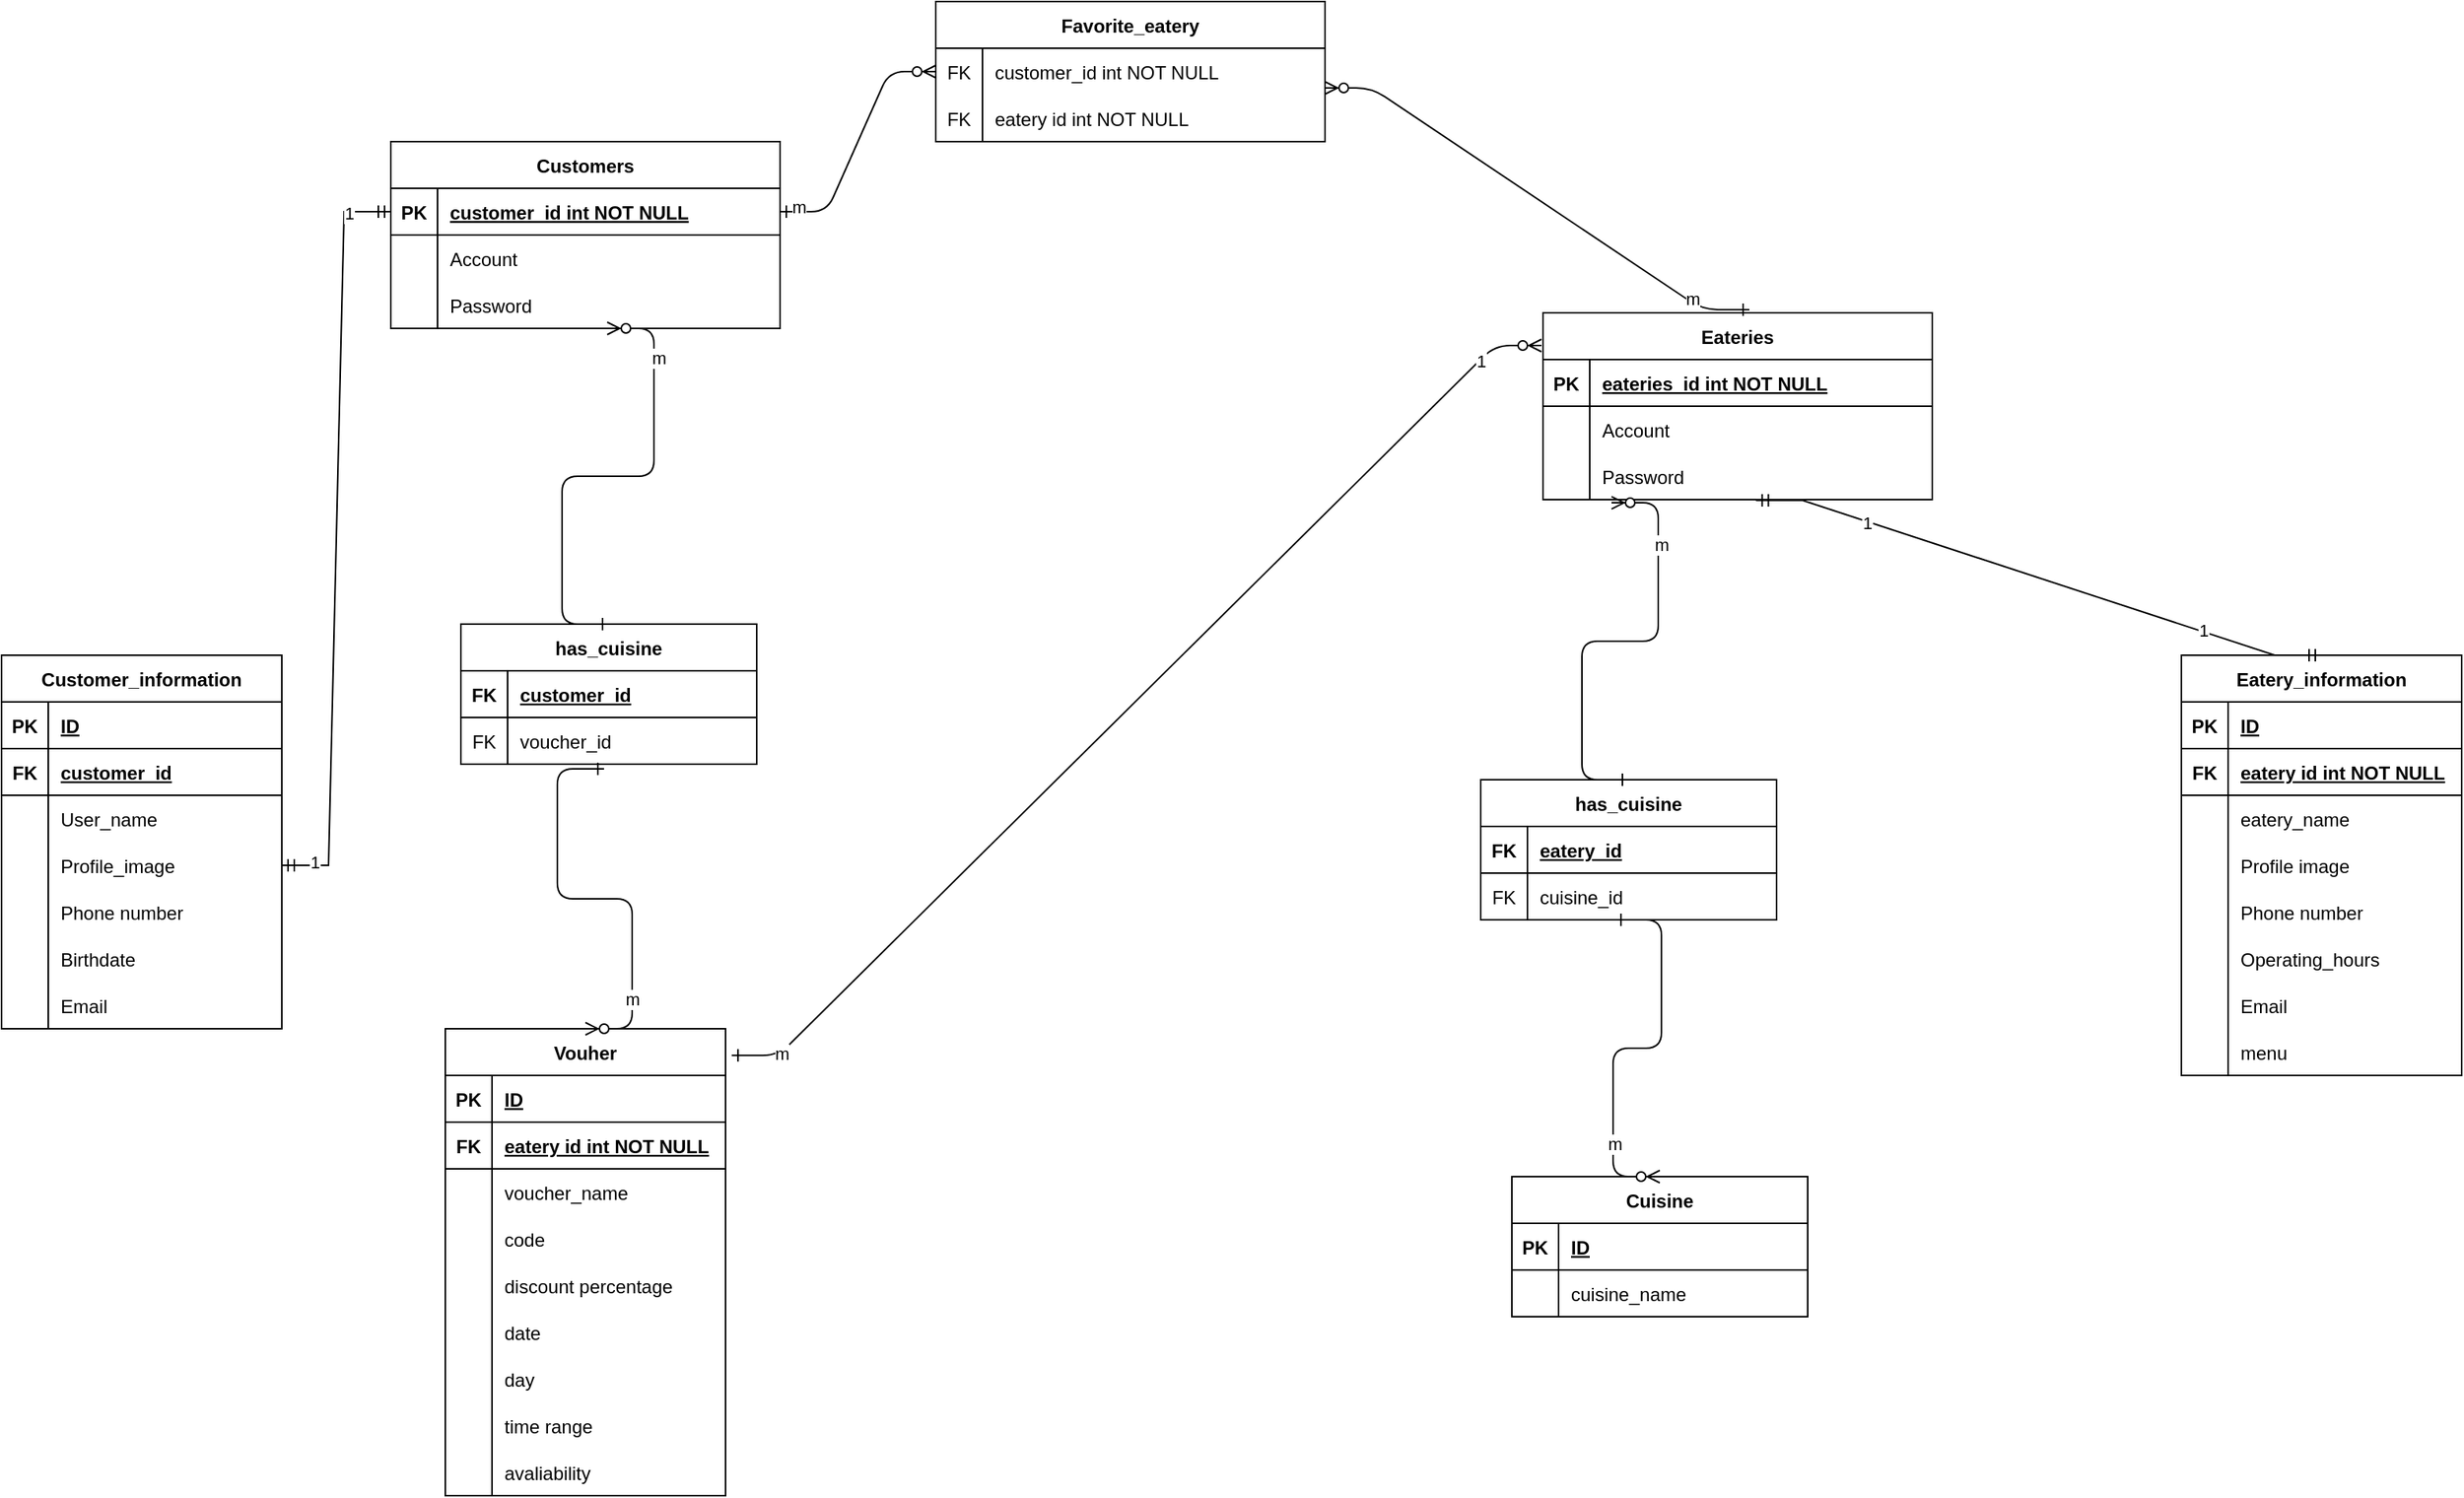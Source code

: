 <mxfile version="21.5.0" type="device">
  <diagram id="R2lEEEUBdFMjLlhIrx00" name="Page-1">
    <mxGraphModel dx="2643" dy="2055" grid="1" gridSize="10" guides="1" tooltips="1" connect="1" arrows="1" fold="1" page="1" pageScale="1" pageWidth="850" pageHeight="1100" math="0" shadow="0" extFonts="Permanent Marker^https://fonts.googleapis.com/css?family=Permanent+Marker">
      <root>
        <mxCell id="0" />
        <mxCell id="1" parent="0" />
        <mxCell id="C-vyLk0tnHw3VtMMgP7b-1" value="" style="edgeStyle=entityRelationEdgeStyle;endArrow=ERzeroToMany;startArrow=ERone;endFill=1;startFill=0;" parent="1" source="C-vyLk0tnHw3VtMMgP7b-24" target="C-vyLk0tnHw3VtMMgP7b-6" edge="1">
          <mxGeometry width="100" height="100" relative="1" as="geometry">
            <mxPoint x="450" y="690" as="sourcePoint" />
            <mxPoint x="550" y="590" as="targetPoint" />
          </mxGeometry>
        </mxCell>
        <mxCell id="tcygSVkDb50YaHG0jTEr-129" value="m" style="edgeLabel;html=1;align=center;verticalAlign=middle;resizable=0;points=[];" vertex="1" connectable="0" parent="C-vyLk0tnHw3VtMMgP7b-1">
          <mxGeometry x="-0.85" y="3" relative="1" as="geometry">
            <mxPoint as="offset" />
          </mxGeometry>
        </mxCell>
        <mxCell id="C-vyLk0tnHw3VtMMgP7b-2" value="Favorite_eatery" style="shape=table;startSize=30;container=1;collapsible=1;childLayout=tableLayout;fixedRows=1;rowLines=0;fontStyle=1;align=center;resizeLast=1;" parent="1" vertex="1">
          <mxGeometry x="420" y="-250" width="250" height="90" as="geometry">
            <mxRectangle x="440" y="-70" width="130" height="30" as="alternateBounds" />
          </mxGeometry>
        </mxCell>
        <mxCell id="C-vyLk0tnHw3VtMMgP7b-6" value="" style="shape=partialRectangle;collapsible=0;dropTarget=0;pointerEvents=0;fillColor=none;points=[[0,0.5],[1,0.5]];portConstraint=eastwest;top=0;left=0;right=0;bottom=0;" parent="C-vyLk0tnHw3VtMMgP7b-2" vertex="1">
          <mxGeometry y="30" width="250" height="30" as="geometry" />
        </mxCell>
        <mxCell id="C-vyLk0tnHw3VtMMgP7b-7" value="FK" style="shape=partialRectangle;overflow=hidden;connectable=0;fillColor=none;top=0;left=0;bottom=0;right=0;" parent="C-vyLk0tnHw3VtMMgP7b-6" vertex="1">
          <mxGeometry width="30" height="30" as="geometry">
            <mxRectangle width="30" height="30" as="alternateBounds" />
          </mxGeometry>
        </mxCell>
        <mxCell id="C-vyLk0tnHw3VtMMgP7b-8" value="customer_id int NOT NULL" style="shape=partialRectangle;overflow=hidden;connectable=0;fillColor=none;top=0;left=0;bottom=0;right=0;align=left;spacingLeft=6;" parent="C-vyLk0tnHw3VtMMgP7b-6" vertex="1">
          <mxGeometry x="30" width="220" height="30" as="geometry">
            <mxRectangle width="220" height="30" as="alternateBounds" />
          </mxGeometry>
        </mxCell>
        <mxCell id="C-vyLk0tnHw3VtMMgP7b-9" value="" style="shape=partialRectangle;collapsible=0;dropTarget=0;pointerEvents=0;fillColor=none;points=[[0,0.5],[1,0.5]];portConstraint=eastwest;top=0;left=0;right=0;bottom=0;" parent="C-vyLk0tnHw3VtMMgP7b-2" vertex="1">
          <mxGeometry y="60" width="250" height="30" as="geometry" />
        </mxCell>
        <mxCell id="C-vyLk0tnHw3VtMMgP7b-10" value="FK" style="shape=partialRectangle;overflow=hidden;connectable=0;fillColor=none;top=0;left=0;bottom=0;right=0;" parent="C-vyLk0tnHw3VtMMgP7b-9" vertex="1">
          <mxGeometry width="30" height="30" as="geometry">
            <mxRectangle width="30" height="30" as="alternateBounds" />
          </mxGeometry>
        </mxCell>
        <mxCell id="C-vyLk0tnHw3VtMMgP7b-11" value="eatery id int NOT NULL" style="shape=partialRectangle;overflow=hidden;connectable=0;fillColor=none;top=0;left=0;bottom=0;right=0;align=left;spacingLeft=6;" parent="C-vyLk0tnHw3VtMMgP7b-9" vertex="1">
          <mxGeometry x="30" width="220" height="30" as="geometry">
            <mxRectangle width="220" height="30" as="alternateBounds" />
          </mxGeometry>
        </mxCell>
        <mxCell id="C-vyLk0tnHw3VtMMgP7b-23" value="Customers" style="shape=table;startSize=30;container=1;collapsible=1;childLayout=tableLayout;fixedRows=1;rowLines=0;fontStyle=1;align=center;resizeLast=1;" parent="1" vertex="1">
          <mxGeometry x="70" y="-160" width="250" height="120" as="geometry" />
        </mxCell>
        <mxCell id="C-vyLk0tnHw3VtMMgP7b-24" value="" style="shape=partialRectangle;collapsible=0;dropTarget=0;pointerEvents=0;fillColor=none;points=[[0,0.5],[1,0.5]];portConstraint=eastwest;top=0;left=0;right=0;bottom=1;" parent="C-vyLk0tnHw3VtMMgP7b-23" vertex="1">
          <mxGeometry y="30" width="250" height="30" as="geometry" />
        </mxCell>
        <mxCell id="C-vyLk0tnHw3VtMMgP7b-25" value="PK" style="shape=partialRectangle;overflow=hidden;connectable=0;fillColor=none;top=0;left=0;bottom=0;right=0;fontStyle=1;" parent="C-vyLk0tnHw3VtMMgP7b-24" vertex="1">
          <mxGeometry width="30" height="30" as="geometry">
            <mxRectangle width="30" height="30" as="alternateBounds" />
          </mxGeometry>
        </mxCell>
        <mxCell id="C-vyLk0tnHw3VtMMgP7b-26" value="customer_id int NOT NULL " style="shape=partialRectangle;overflow=hidden;connectable=0;fillColor=none;top=0;left=0;bottom=0;right=0;align=left;spacingLeft=6;fontStyle=5;" parent="C-vyLk0tnHw3VtMMgP7b-24" vertex="1">
          <mxGeometry x="30" width="220" height="30" as="geometry">
            <mxRectangle width="220" height="30" as="alternateBounds" />
          </mxGeometry>
        </mxCell>
        <mxCell id="C-vyLk0tnHw3VtMMgP7b-27" value="" style="shape=partialRectangle;collapsible=0;dropTarget=0;pointerEvents=0;fillColor=none;points=[[0,0.5],[1,0.5]];portConstraint=eastwest;top=0;left=0;right=0;bottom=0;" parent="C-vyLk0tnHw3VtMMgP7b-23" vertex="1">
          <mxGeometry y="60" width="250" height="30" as="geometry" />
        </mxCell>
        <mxCell id="C-vyLk0tnHw3VtMMgP7b-28" value="" style="shape=partialRectangle;overflow=hidden;connectable=0;fillColor=none;top=0;left=0;bottom=0;right=0;" parent="C-vyLk0tnHw3VtMMgP7b-27" vertex="1">
          <mxGeometry width="30" height="30" as="geometry">
            <mxRectangle width="30" height="30" as="alternateBounds" />
          </mxGeometry>
        </mxCell>
        <mxCell id="C-vyLk0tnHw3VtMMgP7b-29" value="Account" style="shape=partialRectangle;overflow=hidden;connectable=0;fillColor=none;top=0;left=0;bottom=0;right=0;align=left;spacingLeft=6;" parent="C-vyLk0tnHw3VtMMgP7b-27" vertex="1">
          <mxGeometry x="30" width="220" height="30" as="geometry">
            <mxRectangle width="220" height="30" as="alternateBounds" />
          </mxGeometry>
        </mxCell>
        <mxCell id="tcygSVkDb50YaHG0jTEr-45" style="shape=partialRectangle;collapsible=0;dropTarget=0;pointerEvents=0;fillColor=none;points=[[0,0.5],[1,0.5]];portConstraint=eastwest;top=0;left=0;right=0;bottom=0;" vertex="1" parent="C-vyLk0tnHw3VtMMgP7b-23">
          <mxGeometry y="90" width="250" height="30" as="geometry" />
        </mxCell>
        <mxCell id="tcygSVkDb50YaHG0jTEr-46" style="shape=partialRectangle;overflow=hidden;connectable=0;fillColor=none;top=0;left=0;bottom=0;right=0;" vertex="1" parent="tcygSVkDb50YaHG0jTEr-45">
          <mxGeometry width="30" height="30" as="geometry">
            <mxRectangle width="30" height="30" as="alternateBounds" />
          </mxGeometry>
        </mxCell>
        <mxCell id="tcygSVkDb50YaHG0jTEr-47" value="Password" style="shape=partialRectangle;overflow=hidden;connectable=0;fillColor=none;top=0;left=0;bottom=0;right=0;align=left;spacingLeft=6;" vertex="1" parent="tcygSVkDb50YaHG0jTEr-45">
          <mxGeometry x="30" width="220" height="30" as="geometry">
            <mxRectangle width="220" height="30" as="alternateBounds" />
          </mxGeometry>
        </mxCell>
        <mxCell id="2PfD5rAl5mJoEay7DfrU-1" value="" style="edgeStyle=entityRelationEdgeStyle;fontSize=12;html=1;endArrow=ERmandOne;startArrow=ERmandOne;rounded=0;exitX=1;exitY=0.5;exitDx=0;exitDy=0;entryX=0;entryY=0.5;entryDx=0;entryDy=0;" parent="1" source="2PfD5rAl5mJoEay7DfrU-7" target="C-vyLk0tnHw3VtMMgP7b-24" edge="1">
          <mxGeometry width="100" height="100" relative="1" as="geometry">
            <mxPoint x="290" y="280" as="sourcePoint" />
            <mxPoint x="230" y="150" as="targetPoint" />
          </mxGeometry>
        </mxCell>
        <mxCell id="tcygSVkDb50YaHG0jTEr-135" value="1" style="edgeLabel;html=1;align=center;verticalAlign=middle;resizable=0;points=[];" vertex="1" connectable="0" parent="2PfD5rAl5mJoEay7DfrU-1">
          <mxGeometry x="-0.915" y="2" relative="1" as="geometry">
            <mxPoint as="offset" />
          </mxGeometry>
        </mxCell>
        <mxCell id="tcygSVkDb50YaHG0jTEr-136" value="1" style="edgeLabel;html=1;align=center;verticalAlign=middle;resizable=0;points=[];" vertex="1" connectable="0" parent="2PfD5rAl5mJoEay7DfrU-1">
          <mxGeometry x="0.888" y="-1" relative="1" as="geometry">
            <mxPoint as="offset" />
          </mxGeometry>
        </mxCell>
        <object label="Customer_information" id="2PfD5rAl5mJoEay7DfrU-3">
          <mxCell style="shape=table;startSize=30;container=1;collapsible=1;childLayout=tableLayout;fixedRows=1;rowLines=0;fontStyle=1;align=center;resizeLast=1;" parent="1" vertex="1">
            <mxGeometry x="-180" y="170" width="180" height="240" as="geometry">
              <mxRectangle x="-180" y="170" width="170" height="30" as="alternateBounds" />
            </mxGeometry>
          </mxCell>
        </object>
        <mxCell id="tcygSVkDb50YaHG0jTEr-26" style="shape=tableRow;horizontal=0;startSize=0;swimlaneHead=0;swimlaneBody=0;fillColor=none;collapsible=0;dropTarget=0;points=[[0,0.5],[1,0.5]];portConstraint=eastwest;top=0;left=0;right=0;bottom=1;" vertex="1" parent="2PfD5rAl5mJoEay7DfrU-3">
          <mxGeometry y="30" width="180" height="30" as="geometry" />
        </mxCell>
        <mxCell id="tcygSVkDb50YaHG0jTEr-27" value="PK" style="shape=partialRectangle;connectable=0;fillColor=none;top=0;left=0;bottom=0;right=0;fontStyle=1;overflow=hidden;" vertex="1" parent="tcygSVkDb50YaHG0jTEr-26">
          <mxGeometry width="30" height="30" as="geometry">
            <mxRectangle width="30" height="30" as="alternateBounds" />
          </mxGeometry>
        </mxCell>
        <mxCell id="tcygSVkDb50YaHG0jTEr-28" value="ID" style="shape=partialRectangle;connectable=0;fillColor=none;top=0;left=0;bottom=0;right=0;align=left;spacingLeft=6;fontStyle=5;overflow=hidden;" vertex="1" parent="tcygSVkDb50YaHG0jTEr-26">
          <mxGeometry x="30" width="150" height="30" as="geometry">
            <mxRectangle width="150" height="30" as="alternateBounds" />
          </mxGeometry>
        </mxCell>
        <mxCell id="2PfD5rAl5mJoEay7DfrU-4" value="" style="shape=tableRow;horizontal=0;startSize=0;swimlaneHead=0;swimlaneBody=0;fillColor=none;collapsible=0;dropTarget=0;points=[[0,0.5],[1,0.5]];portConstraint=eastwest;top=0;left=0;right=0;bottom=1;" parent="2PfD5rAl5mJoEay7DfrU-3" vertex="1">
          <mxGeometry y="60" width="180" height="30" as="geometry" />
        </mxCell>
        <mxCell id="2PfD5rAl5mJoEay7DfrU-5" value="FK" style="shape=partialRectangle;connectable=0;fillColor=none;top=0;left=0;bottom=0;right=0;fontStyle=1;overflow=hidden;" parent="2PfD5rAl5mJoEay7DfrU-4" vertex="1">
          <mxGeometry width="30" height="30" as="geometry">
            <mxRectangle width="30" height="30" as="alternateBounds" />
          </mxGeometry>
        </mxCell>
        <mxCell id="2PfD5rAl5mJoEay7DfrU-6" value="customer_id" style="shape=partialRectangle;connectable=0;fillColor=none;top=0;left=0;bottom=0;right=0;align=left;spacingLeft=6;fontStyle=5;overflow=hidden;" parent="2PfD5rAl5mJoEay7DfrU-4" vertex="1">
          <mxGeometry x="30" width="150" height="30" as="geometry">
            <mxRectangle width="150" height="30" as="alternateBounds" />
          </mxGeometry>
        </mxCell>
        <mxCell id="tcygSVkDb50YaHG0jTEr-42" style="shape=tableRow;horizontal=0;startSize=0;swimlaneHead=0;swimlaneBody=0;fillColor=none;collapsible=0;dropTarget=0;points=[[0,0.5],[1,0.5]];portConstraint=eastwest;top=0;left=0;right=0;bottom=0;" vertex="1" parent="2PfD5rAl5mJoEay7DfrU-3">
          <mxGeometry y="90" width="180" height="30" as="geometry" />
        </mxCell>
        <mxCell id="tcygSVkDb50YaHG0jTEr-43" style="shape=partialRectangle;connectable=0;fillColor=none;top=0;left=0;bottom=0;right=0;editable=1;overflow=hidden;" vertex="1" parent="tcygSVkDb50YaHG0jTEr-42">
          <mxGeometry width="30" height="30" as="geometry">
            <mxRectangle width="30" height="30" as="alternateBounds" />
          </mxGeometry>
        </mxCell>
        <mxCell id="tcygSVkDb50YaHG0jTEr-44" value="User_name" style="shape=partialRectangle;connectable=0;fillColor=none;top=0;left=0;bottom=0;right=0;align=left;spacingLeft=6;overflow=hidden;" vertex="1" parent="tcygSVkDb50YaHG0jTEr-42">
          <mxGeometry x="30" width="150" height="30" as="geometry">
            <mxRectangle width="150" height="30" as="alternateBounds" />
          </mxGeometry>
        </mxCell>
        <mxCell id="2PfD5rAl5mJoEay7DfrU-7" value="" style="shape=tableRow;horizontal=0;startSize=0;swimlaneHead=0;swimlaneBody=0;fillColor=none;collapsible=0;dropTarget=0;points=[[0,0.5],[1,0.5]];portConstraint=eastwest;top=0;left=0;right=0;bottom=0;" parent="2PfD5rAl5mJoEay7DfrU-3" vertex="1">
          <mxGeometry y="120" width="180" height="30" as="geometry" />
        </mxCell>
        <mxCell id="2PfD5rAl5mJoEay7DfrU-8" value="" style="shape=partialRectangle;connectable=0;fillColor=none;top=0;left=0;bottom=0;right=0;editable=1;overflow=hidden;" parent="2PfD5rAl5mJoEay7DfrU-7" vertex="1">
          <mxGeometry width="30" height="30" as="geometry">
            <mxRectangle width="30" height="30" as="alternateBounds" />
          </mxGeometry>
        </mxCell>
        <mxCell id="2PfD5rAl5mJoEay7DfrU-9" value="Profile_image" style="shape=partialRectangle;connectable=0;fillColor=none;top=0;left=0;bottom=0;right=0;align=left;spacingLeft=6;overflow=hidden;" parent="2PfD5rAl5mJoEay7DfrU-7" vertex="1">
          <mxGeometry x="30" width="150" height="30" as="geometry">
            <mxRectangle width="150" height="30" as="alternateBounds" />
          </mxGeometry>
        </mxCell>
        <mxCell id="2PfD5rAl5mJoEay7DfrU-10" value="" style="shape=tableRow;horizontal=0;startSize=0;swimlaneHead=0;swimlaneBody=0;fillColor=none;collapsible=0;dropTarget=0;points=[[0,0.5],[1,0.5]];portConstraint=eastwest;top=0;left=0;right=0;bottom=0;" parent="2PfD5rAl5mJoEay7DfrU-3" vertex="1">
          <mxGeometry y="150" width="180" height="30" as="geometry" />
        </mxCell>
        <mxCell id="2PfD5rAl5mJoEay7DfrU-11" value="" style="shape=partialRectangle;connectable=0;fillColor=none;top=0;left=0;bottom=0;right=0;editable=1;overflow=hidden;" parent="2PfD5rAl5mJoEay7DfrU-10" vertex="1">
          <mxGeometry width="30" height="30" as="geometry">
            <mxRectangle width="30" height="30" as="alternateBounds" />
          </mxGeometry>
        </mxCell>
        <mxCell id="2PfD5rAl5mJoEay7DfrU-12" value="Phone number" style="shape=partialRectangle;connectable=0;fillColor=none;top=0;left=0;bottom=0;right=0;align=left;spacingLeft=6;overflow=hidden;" parent="2PfD5rAl5mJoEay7DfrU-10" vertex="1">
          <mxGeometry x="30" width="150" height="30" as="geometry">
            <mxRectangle width="150" height="30" as="alternateBounds" />
          </mxGeometry>
        </mxCell>
        <mxCell id="2PfD5rAl5mJoEay7DfrU-13" value="" style="shape=tableRow;horizontal=0;startSize=0;swimlaneHead=0;swimlaneBody=0;fillColor=none;collapsible=0;dropTarget=0;points=[[0,0.5],[1,0.5]];portConstraint=eastwest;top=0;left=0;right=0;bottom=0;" parent="2PfD5rAl5mJoEay7DfrU-3" vertex="1">
          <mxGeometry y="180" width="180" height="30" as="geometry" />
        </mxCell>
        <mxCell id="2PfD5rAl5mJoEay7DfrU-14" value="" style="shape=partialRectangle;connectable=0;fillColor=none;top=0;left=0;bottom=0;right=0;editable=1;overflow=hidden;" parent="2PfD5rAl5mJoEay7DfrU-13" vertex="1">
          <mxGeometry width="30" height="30" as="geometry">
            <mxRectangle width="30" height="30" as="alternateBounds" />
          </mxGeometry>
        </mxCell>
        <mxCell id="2PfD5rAl5mJoEay7DfrU-15" value="Birthdate" style="shape=partialRectangle;connectable=0;fillColor=none;top=0;left=0;bottom=0;right=0;align=left;spacingLeft=6;overflow=hidden;" parent="2PfD5rAl5mJoEay7DfrU-13" vertex="1">
          <mxGeometry x="30" width="150" height="30" as="geometry">
            <mxRectangle width="150" height="30" as="alternateBounds" />
          </mxGeometry>
        </mxCell>
        <mxCell id="2PfD5rAl5mJoEay7DfrU-21" style="shape=tableRow;horizontal=0;startSize=0;swimlaneHead=0;swimlaneBody=0;fillColor=none;collapsible=0;dropTarget=0;points=[[0,0.5],[1,0.5]];portConstraint=eastwest;top=0;left=0;right=0;bottom=0;" parent="2PfD5rAl5mJoEay7DfrU-3" vertex="1">
          <mxGeometry y="210" width="180" height="30" as="geometry" />
        </mxCell>
        <mxCell id="2PfD5rAl5mJoEay7DfrU-22" style="shape=partialRectangle;connectable=0;fillColor=none;top=0;left=0;bottom=0;right=0;editable=1;overflow=hidden;" parent="2PfD5rAl5mJoEay7DfrU-21" vertex="1">
          <mxGeometry width="30" height="30" as="geometry">
            <mxRectangle width="30" height="30" as="alternateBounds" />
          </mxGeometry>
        </mxCell>
        <mxCell id="2PfD5rAl5mJoEay7DfrU-23" value="Email" style="shape=partialRectangle;connectable=0;fillColor=none;top=0;left=0;bottom=0;right=0;align=left;spacingLeft=6;overflow=hidden;" parent="2PfD5rAl5mJoEay7DfrU-21" vertex="1">
          <mxGeometry x="30" width="150" height="30" as="geometry">
            <mxRectangle width="150" height="30" as="alternateBounds" />
          </mxGeometry>
        </mxCell>
        <object label="Eatery_information" id="z2HmQCXMiFQaez__0mT2-1">
          <mxCell style="shape=table;startSize=30;container=1;collapsible=1;childLayout=tableLayout;fixedRows=1;rowLines=0;fontStyle=1;align=center;resizeLast=1;" parent="1" vertex="1">
            <mxGeometry x="1220" y="170" width="180" height="270" as="geometry">
              <mxRectangle x="740" y="220" width="150" height="30" as="alternateBounds" />
            </mxGeometry>
          </mxCell>
        </object>
        <mxCell id="z2HmQCXMiFQaez__0mT2-2" value="" style="shape=tableRow;horizontal=0;startSize=0;swimlaneHead=0;swimlaneBody=0;fillColor=none;collapsible=0;dropTarget=0;points=[[0,0.5],[1,0.5]];portConstraint=eastwest;top=0;left=0;right=0;bottom=1;" parent="z2HmQCXMiFQaez__0mT2-1" vertex="1">
          <mxGeometry y="30" width="180" height="30" as="geometry" />
        </mxCell>
        <mxCell id="z2HmQCXMiFQaez__0mT2-3" value="PK" style="shape=partialRectangle;connectable=0;fillColor=none;top=0;left=0;bottom=0;right=0;fontStyle=1;overflow=hidden;" parent="z2HmQCXMiFQaez__0mT2-2" vertex="1">
          <mxGeometry width="30" height="30" as="geometry">
            <mxRectangle width="30" height="30" as="alternateBounds" />
          </mxGeometry>
        </mxCell>
        <mxCell id="z2HmQCXMiFQaez__0mT2-4" value="ID" style="shape=partialRectangle;connectable=0;fillColor=none;top=0;left=0;bottom=0;right=0;align=left;spacingLeft=6;fontStyle=5;overflow=hidden;" parent="z2HmQCXMiFQaez__0mT2-2" vertex="1">
          <mxGeometry x="30" width="150" height="30" as="geometry">
            <mxRectangle width="150" height="30" as="alternateBounds" />
          </mxGeometry>
        </mxCell>
        <mxCell id="tcygSVkDb50YaHG0jTEr-61" style="shape=tableRow;horizontal=0;startSize=0;swimlaneHead=0;swimlaneBody=0;fillColor=none;collapsible=0;dropTarget=0;points=[[0,0.5],[1,0.5]];portConstraint=eastwest;top=0;left=0;right=0;bottom=1;" vertex="1" parent="z2HmQCXMiFQaez__0mT2-1">
          <mxGeometry y="60" width="180" height="30" as="geometry" />
        </mxCell>
        <mxCell id="tcygSVkDb50YaHG0jTEr-62" value="FK" style="shape=partialRectangle;connectable=0;fillColor=none;top=0;left=0;bottom=0;right=0;fontStyle=1;overflow=hidden;" vertex="1" parent="tcygSVkDb50YaHG0jTEr-61">
          <mxGeometry width="30" height="30" as="geometry">
            <mxRectangle width="30" height="30" as="alternateBounds" />
          </mxGeometry>
        </mxCell>
        <mxCell id="tcygSVkDb50YaHG0jTEr-63" value="eatery id int NOT NULL" style="shape=partialRectangle;connectable=0;fillColor=none;top=0;left=0;bottom=0;right=0;align=left;spacingLeft=6;fontStyle=5;overflow=hidden;" vertex="1" parent="tcygSVkDb50YaHG0jTEr-61">
          <mxGeometry x="30" width="150" height="30" as="geometry">
            <mxRectangle width="150" height="30" as="alternateBounds" />
          </mxGeometry>
        </mxCell>
        <mxCell id="tcygSVkDb50YaHG0jTEr-64" style="shape=tableRow;horizontal=0;startSize=0;swimlaneHead=0;swimlaneBody=0;fillColor=none;collapsible=0;dropTarget=0;points=[[0,0.5],[1,0.5]];portConstraint=eastwest;top=0;left=0;right=0;bottom=0;" vertex="1" parent="z2HmQCXMiFQaez__0mT2-1">
          <mxGeometry y="90" width="180" height="30" as="geometry" />
        </mxCell>
        <mxCell id="tcygSVkDb50YaHG0jTEr-65" style="shape=partialRectangle;connectable=0;fillColor=none;top=0;left=0;bottom=0;right=0;editable=1;overflow=hidden;" vertex="1" parent="tcygSVkDb50YaHG0jTEr-64">
          <mxGeometry width="30" height="30" as="geometry">
            <mxRectangle width="30" height="30" as="alternateBounds" />
          </mxGeometry>
        </mxCell>
        <mxCell id="tcygSVkDb50YaHG0jTEr-66" value="eatery_name" style="shape=partialRectangle;connectable=0;fillColor=none;top=0;left=0;bottom=0;right=0;align=left;spacingLeft=6;overflow=hidden;" vertex="1" parent="tcygSVkDb50YaHG0jTEr-64">
          <mxGeometry x="30" width="150" height="30" as="geometry">
            <mxRectangle width="150" height="30" as="alternateBounds" />
          </mxGeometry>
        </mxCell>
        <mxCell id="z2HmQCXMiFQaez__0mT2-5" value="" style="shape=tableRow;horizontal=0;startSize=0;swimlaneHead=0;swimlaneBody=0;fillColor=none;collapsible=0;dropTarget=0;points=[[0,0.5],[1,0.5]];portConstraint=eastwest;top=0;left=0;right=0;bottom=0;" parent="z2HmQCXMiFQaez__0mT2-1" vertex="1">
          <mxGeometry y="120" width="180" height="30" as="geometry" />
        </mxCell>
        <mxCell id="z2HmQCXMiFQaez__0mT2-6" value="" style="shape=partialRectangle;connectable=0;fillColor=none;top=0;left=0;bottom=0;right=0;editable=1;overflow=hidden;" parent="z2HmQCXMiFQaez__0mT2-5" vertex="1">
          <mxGeometry width="30" height="30" as="geometry">
            <mxRectangle width="30" height="30" as="alternateBounds" />
          </mxGeometry>
        </mxCell>
        <mxCell id="z2HmQCXMiFQaez__0mT2-7" value="Profile image" style="shape=partialRectangle;connectable=0;fillColor=none;top=0;left=0;bottom=0;right=0;align=left;spacingLeft=6;overflow=hidden;" parent="z2HmQCXMiFQaez__0mT2-5" vertex="1">
          <mxGeometry x="30" width="150" height="30" as="geometry">
            <mxRectangle width="150" height="30" as="alternateBounds" />
          </mxGeometry>
        </mxCell>
        <mxCell id="z2HmQCXMiFQaez__0mT2-8" value="" style="shape=tableRow;horizontal=0;startSize=0;swimlaneHead=0;swimlaneBody=0;fillColor=none;collapsible=0;dropTarget=0;points=[[0,0.5],[1,0.5]];portConstraint=eastwest;top=0;left=0;right=0;bottom=0;" parent="z2HmQCXMiFQaez__0mT2-1" vertex="1">
          <mxGeometry y="150" width="180" height="30" as="geometry" />
        </mxCell>
        <mxCell id="z2HmQCXMiFQaez__0mT2-9" value="" style="shape=partialRectangle;connectable=0;fillColor=none;top=0;left=0;bottom=0;right=0;editable=1;overflow=hidden;" parent="z2HmQCXMiFQaez__0mT2-8" vertex="1">
          <mxGeometry width="30" height="30" as="geometry">
            <mxRectangle width="30" height="30" as="alternateBounds" />
          </mxGeometry>
        </mxCell>
        <mxCell id="z2HmQCXMiFQaez__0mT2-10" value="Phone number" style="shape=partialRectangle;connectable=0;fillColor=none;top=0;left=0;bottom=0;right=0;align=left;spacingLeft=6;overflow=hidden;" parent="z2HmQCXMiFQaez__0mT2-8" vertex="1">
          <mxGeometry x="30" width="150" height="30" as="geometry">
            <mxRectangle width="150" height="30" as="alternateBounds" />
          </mxGeometry>
        </mxCell>
        <mxCell id="z2HmQCXMiFQaez__0mT2-11" value="" style="shape=tableRow;horizontal=0;startSize=0;swimlaneHead=0;swimlaneBody=0;fillColor=none;collapsible=0;dropTarget=0;points=[[0,0.5],[1,0.5]];portConstraint=eastwest;top=0;left=0;right=0;bottom=0;" parent="z2HmQCXMiFQaez__0mT2-1" vertex="1">
          <mxGeometry y="180" width="180" height="30" as="geometry" />
        </mxCell>
        <mxCell id="z2HmQCXMiFQaez__0mT2-12" value="" style="shape=partialRectangle;connectable=0;fillColor=none;top=0;left=0;bottom=0;right=0;editable=1;overflow=hidden;" parent="z2HmQCXMiFQaez__0mT2-11" vertex="1">
          <mxGeometry width="30" height="30" as="geometry">
            <mxRectangle width="30" height="30" as="alternateBounds" />
          </mxGeometry>
        </mxCell>
        <mxCell id="z2HmQCXMiFQaez__0mT2-13" value="Operating_hours" style="shape=partialRectangle;connectable=0;fillColor=none;top=0;left=0;bottom=0;right=0;align=left;spacingLeft=6;overflow=hidden;" parent="z2HmQCXMiFQaez__0mT2-11" vertex="1">
          <mxGeometry x="30" width="150" height="30" as="geometry">
            <mxRectangle width="150" height="30" as="alternateBounds" />
          </mxGeometry>
        </mxCell>
        <mxCell id="z2HmQCXMiFQaez__0mT2-14" style="shape=tableRow;horizontal=0;startSize=0;swimlaneHead=0;swimlaneBody=0;fillColor=none;collapsible=0;dropTarget=0;points=[[0,0.5],[1,0.5]];portConstraint=eastwest;top=0;left=0;right=0;bottom=0;" parent="z2HmQCXMiFQaez__0mT2-1" vertex="1">
          <mxGeometry y="210" width="180" height="30" as="geometry" />
        </mxCell>
        <mxCell id="z2HmQCXMiFQaez__0mT2-15" style="shape=partialRectangle;connectable=0;fillColor=none;top=0;left=0;bottom=0;right=0;editable=1;overflow=hidden;" parent="z2HmQCXMiFQaez__0mT2-14" vertex="1">
          <mxGeometry width="30" height="30" as="geometry">
            <mxRectangle width="30" height="30" as="alternateBounds" />
          </mxGeometry>
        </mxCell>
        <mxCell id="z2HmQCXMiFQaez__0mT2-16" value="Email" style="shape=partialRectangle;connectable=0;fillColor=none;top=0;left=0;bottom=0;right=0;align=left;spacingLeft=6;overflow=hidden;" parent="z2HmQCXMiFQaez__0mT2-14" vertex="1">
          <mxGeometry x="30" width="150" height="30" as="geometry">
            <mxRectangle width="150" height="30" as="alternateBounds" />
          </mxGeometry>
        </mxCell>
        <mxCell id="tcygSVkDb50YaHG0jTEr-58" style="shape=tableRow;horizontal=0;startSize=0;swimlaneHead=0;swimlaneBody=0;fillColor=none;collapsible=0;dropTarget=0;points=[[0,0.5],[1,0.5]];portConstraint=eastwest;top=0;left=0;right=0;bottom=0;" vertex="1" parent="z2HmQCXMiFQaez__0mT2-1">
          <mxGeometry y="240" width="180" height="30" as="geometry" />
        </mxCell>
        <mxCell id="tcygSVkDb50YaHG0jTEr-59" style="shape=partialRectangle;connectable=0;fillColor=none;top=0;left=0;bottom=0;right=0;editable=1;overflow=hidden;" vertex="1" parent="tcygSVkDb50YaHG0jTEr-58">
          <mxGeometry width="30" height="30" as="geometry">
            <mxRectangle width="30" height="30" as="alternateBounds" />
          </mxGeometry>
        </mxCell>
        <mxCell id="tcygSVkDb50YaHG0jTEr-60" value="menu" style="shape=partialRectangle;connectable=0;fillColor=none;top=0;left=0;bottom=0;right=0;align=left;spacingLeft=6;overflow=hidden;" vertex="1" parent="tcygSVkDb50YaHG0jTEr-58">
          <mxGeometry x="30" width="150" height="30" as="geometry">
            <mxRectangle width="150" height="30" as="alternateBounds" />
          </mxGeometry>
        </mxCell>
        <mxCell id="tcygSVkDb50YaHG0jTEr-48" value="Eateries" style="shape=table;startSize=30;container=1;collapsible=1;childLayout=tableLayout;fixedRows=1;rowLines=0;fontStyle=1;align=center;resizeLast=1;" vertex="1" parent="1">
          <mxGeometry x="810" y="-50" width="250" height="120" as="geometry">
            <mxRectangle x="710" y="30" width="100" height="30" as="alternateBounds" />
          </mxGeometry>
        </mxCell>
        <mxCell id="tcygSVkDb50YaHG0jTEr-49" value="" style="shape=partialRectangle;collapsible=0;dropTarget=0;pointerEvents=0;fillColor=none;points=[[0,0.5],[1,0.5]];portConstraint=eastwest;top=0;left=0;right=0;bottom=1;" vertex="1" parent="tcygSVkDb50YaHG0jTEr-48">
          <mxGeometry y="30" width="250" height="30" as="geometry" />
        </mxCell>
        <mxCell id="tcygSVkDb50YaHG0jTEr-50" value="PK" style="shape=partialRectangle;overflow=hidden;connectable=0;fillColor=none;top=0;left=0;bottom=0;right=0;fontStyle=1;" vertex="1" parent="tcygSVkDb50YaHG0jTEr-49">
          <mxGeometry width="30" height="30" as="geometry">
            <mxRectangle width="30" height="30" as="alternateBounds" />
          </mxGeometry>
        </mxCell>
        <mxCell id="tcygSVkDb50YaHG0jTEr-51" value="eateries_id int NOT NULL " style="shape=partialRectangle;overflow=hidden;connectable=0;fillColor=none;top=0;left=0;bottom=0;right=0;align=left;spacingLeft=6;fontStyle=5;" vertex="1" parent="tcygSVkDb50YaHG0jTEr-49">
          <mxGeometry x="30" width="220" height="30" as="geometry">
            <mxRectangle width="220" height="30" as="alternateBounds" />
          </mxGeometry>
        </mxCell>
        <mxCell id="tcygSVkDb50YaHG0jTEr-52" value="" style="shape=partialRectangle;collapsible=0;dropTarget=0;pointerEvents=0;fillColor=none;points=[[0,0.5],[1,0.5]];portConstraint=eastwest;top=0;left=0;right=0;bottom=0;" vertex="1" parent="tcygSVkDb50YaHG0jTEr-48">
          <mxGeometry y="60" width="250" height="30" as="geometry" />
        </mxCell>
        <mxCell id="tcygSVkDb50YaHG0jTEr-53" value="" style="shape=partialRectangle;overflow=hidden;connectable=0;fillColor=none;top=0;left=0;bottom=0;right=0;" vertex="1" parent="tcygSVkDb50YaHG0jTEr-52">
          <mxGeometry width="30" height="30" as="geometry">
            <mxRectangle width="30" height="30" as="alternateBounds" />
          </mxGeometry>
        </mxCell>
        <mxCell id="tcygSVkDb50YaHG0jTEr-54" value="Account" style="shape=partialRectangle;overflow=hidden;connectable=0;fillColor=none;top=0;left=0;bottom=0;right=0;align=left;spacingLeft=6;" vertex="1" parent="tcygSVkDb50YaHG0jTEr-52">
          <mxGeometry x="30" width="220" height="30" as="geometry">
            <mxRectangle width="220" height="30" as="alternateBounds" />
          </mxGeometry>
        </mxCell>
        <mxCell id="tcygSVkDb50YaHG0jTEr-55" style="shape=partialRectangle;collapsible=0;dropTarget=0;pointerEvents=0;fillColor=none;points=[[0,0.5],[1,0.5]];portConstraint=eastwest;top=0;left=0;right=0;bottom=0;" vertex="1" parent="tcygSVkDb50YaHG0jTEr-48">
          <mxGeometry y="90" width="250" height="30" as="geometry" />
        </mxCell>
        <mxCell id="tcygSVkDb50YaHG0jTEr-56" style="shape=partialRectangle;overflow=hidden;connectable=0;fillColor=none;top=0;left=0;bottom=0;right=0;" vertex="1" parent="tcygSVkDb50YaHG0jTEr-55">
          <mxGeometry width="30" height="30" as="geometry">
            <mxRectangle width="30" height="30" as="alternateBounds" />
          </mxGeometry>
        </mxCell>
        <mxCell id="tcygSVkDb50YaHG0jTEr-57" value="Password" style="shape=partialRectangle;overflow=hidden;connectable=0;fillColor=none;top=0;left=0;bottom=0;right=0;align=left;spacingLeft=6;" vertex="1" parent="tcygSVkDb50YaHG0jTEr-55">
          <mxGeometry x="30" width="220" height="30" as="geometry">
            <mxRectangle width="220" height="30" as="alternateBounds" />
          </mxGeometry>
        </mxCell>
        <mxCell id="tcygSVkDb50YaHG0jTEr-67" value="" style="edgeStyle=entityRelationEdgeStyle;endArrow=ERzeroToMany;startArrow=ERone;endFill=1;startFill=0;entryX=1;entryY=0.85;entryDx=0;entryDy=0;entryPerimeter=0;exitX=0.53;exitY=-0.017;exitDx=0;exitDy=0;exitPerimeter=0;" edge="1" parent="1" source="tcygSVkDb50YaHG0jTEr-48" target="C-vyLk0tnHw3VtMMgP7b-6">
          <mxGeometry width="100" height="100" relative="1" as="geometry">
            <mxPoint x="370" y="105" as="sourcePoint" />
            <mxPoint x="450" y="-15" as="targetPoint" />
          </mxGeometry>
        </mxCell>
        <mxCell id="tcygSVkDb50YaHG0jTEr-132" value="m" style="edgeLabel;html=1;align=center;verticalAlign=middle;resizable=0;points=[];" vertex="1" connectable="0" parent="tcygSVkDb50YaHG0jTEr-67">
          <mxGeometry x="-0.748" y="-2" relative="1" as="geometry">
            <mxPoint as="offset" />
          </mxGeometry>
        </mxCell>
        <mxCell id="tcygSVkDb50YaHG0jTEr-68" value="" style="edgeStyle=entityRelationEdgeStyle;fontSize=12;html=1;endArrow=ERmandOne;startArrow=ERmandOne;rounded=0;exitX=0.5;exitY=0;exitDx=0;exitDy=0;entryX=0.547;entryY=1.017;entryDx=0;entryDy=0;entryPerimeter=0;" edge="1" parent="1" source="z2HmQCXMiFQaez__0mT2-1" target="tcygSVkDb50YaHG0jTEr-55">
          <mxGeometry width="100" height="100" relative="1" as="geometry">
            <mxPoint x="10" y="315" as="sourcePoint" />
            <mxPoint x="120" y="105" as="targetPoint" />
          </mxGeometry>
        </mxCell>
        <mxCell id="tcygSVkDb50YaHG0jTEr-69" value="1" style="edgeLabel;html=1;align=center;verticalAlign=middle;resizable=0;points=[];" vertex="1" connectable="0" parent="tcygSVkDb50YaHG0jTEr-68">
          <mxGeometry x="0.612" y="1" relative="1" as="geometry">
            <mxPoint as="offset" />
          </mxGeometry>
        </mxCell>
        <mxCell id="tcygSVkDb50YaHG0jTEr-140" value="1" style="edgeLabel;html=1;align=center;verticalAlign=middle;resizable=0;points=[];" vertex="1" connectable="0" parent="tcygSVkDb50YaHG0jTEr-68">
          <mxGeometry x="-0.583" y="-1" relative="1" as="geometry">
            <mxPoint as="offset" />
          </mxGeometry>
        </mxCell>
        <mxCell id="tcygSVkDb50YaHG0jTEr-70" value="Cuisine" style="shape=table;startSize=30;container=1;collapsible=1;childLayout=tableLayout;fixedRows=1;rowLines=0;fontStyle=1;align=center;resizeLast=1;" vertex="1" parent="1">
          <mxGeometry x="790" y="505" width="190" height="90" as="geometry" />
        </mxCell>
        <mxCell id="tcygSVkDb50YaHG0jTEr-71" value="" style="shape=partialRectangle;collapsible=0;dropTarget=0;pointerEvents=0;fillColor=none;points=[[0,0.5],[1,0.5]];portConstraint=eastwest;top=0;left=0;right=0;bottom=1;" vertex="1" parent="tcygSVkDb50YaHG0jTEr-70">
          <mxGeometry y="30" width="190" height="30" as="geometry" />
        </mxCell>
        <mxCell id="tcygSVkDb50YaHG0jTEr-72" value="PK" style="shape=partialRectangle;overflow=hidden;connectable=0;fillColor=none;top=0;left=0;bottom=0;right=0;fontStyle=1;" vertex="1" parent="tcygSVkDb50YaHG0jTEr-71">
          <mxGeometry width="30" height="30" as="geometry">
            <mxRectangle width="30" height="30" as="alternateBounds" />
          </mxGeometry>
        </mxCell>
        <mxCell id="tcygSVkDb50YaHG0jTEr-73" value="ID" style="shape=partialRectangle;overflow=hidden;connectable=0;fillColor=none;top=0;left=0;bottom=0;right=0;align=left;spacingLeft=6;fontStyle=5;" vertex="1" parent="tcygSVkDb50YaHG0jTEr-71">
          <mxGeometry x="30" width="160" height="30" as="geometry">
            <mxRectangle width="160" height="30" as="alternateBounds" />
          </mxGeometry>
        </mxCell>
        <mxCell id="tcygSVkDb50YaHG0jTEr-77" style="shape=partialRectangle;collapsible=0;dropTarget=0;pointerEvents=0;fillColor=none;points=[[0,0.5],[1,0.5]];portConstraint=eastwest;top=0;left=0;right=0;bottom=0;" vertex="1" parent="tcygSVkDb50YaHG0jTEr-70">
          <mxGeometry y="60" width="190" height="30" as="geometry" />
        </mxCell>
        <mxCell id="tcygSVkDb50YaHG0jTEr-78" style="shape=partialRectangle;overflow=hidden;connectable=0;fillColor=none;top=0;left=0;bottom=0;right=0;" vertex="1" parent="tcygSVkDb50YaHG0jTEr-77">
          <mxGeometry width="30" height="30" as="geometry">
            <mxRectangle width="30" height="30" as="alternateBounds" />
          </mxGeometry>
        </mxCell>
        <mxCell id="tcygSVkDb50YaHG0jTEr-79" value="cuisine_name" style="shape=partialRectangle;overflow=hidden;connectable=0;fillColor=none;top=0;left=0;bottom=0;right=0;align=left;spacingLeft=6;" vertex="1" parent="tcygSVkDb50YaHG0jTEr-77">
          <mxGeometry x="30" width="160" height="30" as="geometry">
            <mxRectangle width="160" height="30" as="alternateBounds" />
          </mxGeometry>
        </mxCell>
        <mxCell id="tcygSVkDb50YaHG0jTEr-80" value="has_cuisine" style="shape=table;startSize=30;container=1;collapsible=1;childLayout=tableLayout;fixedRows=1;rowLines=0;fontStyle=1;align=center;resizeLast=1;" vertex="1" parent="1">
          <mxGeometry x="770" y="250" width="190" height="90" as="geometry" />
        </mxCell>
        <mxCell id="tcygSVkDb50YaHG0jTEr-81" value="" style="shape=partialRectangle;collapsible=0;dropTarget=0;pointerEvents=0;fillColor=none;points=[[0,0.5],[1,0.5]];portConstraint=eastwest;top=0;left=0;right=0;bottom=1;" vertex="1" parent="tcygSVkDb50YaHG0jTEr-80">
          <mxGeometry y="30" width="190" height="30" as="geometry" />
        </mxCell>
        <mxCell id="tcygSVkDb50YaHG0jTEr-82" value="FK" style="shape=partialRectangle;overflow=hidden;connectable=0;fillColor=none;top=0;left=0;bottom=0;right=0;fontStyle=1;" vertex="1" parent="tcygSVkDb50YaHG0jTEr-81">
          <mxGeometry width="30" height="30" as="geometry">
            <mxRectangle width="30" height="30" as="alternateBounds" />
          </mxGeometry>
        </mxCell>
        <mxCell id="tcygSVkDb50YaHG0jTEr-83" value="eatery_id" style="shape=partialRectangle;overflow=hidden;connectable=0;fillColor=none;top=0;left=0;bottom=0;right=0;align=left;spacingLeft=6;fontStyle=5;" vertex="1" parent="tcygSVkDb50YaHG0jTEr-81">
          <mxGeometry x="30" width="160" height="30" as="geometry">
            <mxRectangle width="160" height="30" as="alternateBounds" />
          </mxGeometry>
        </mxCell>
        <mxCell id="tcygSVkDb50YaHG0jTEr-84" style="shape=partialRectangle;collapsible=0;dropTarget=0;pointerEvents=0;fillColor=none;points=[[0,0.5],[1,0.5]];portConstraint=eastwest;top=0;left=0;right=0;bottom=0;" vertex="1" parent="tcygSVkDb50YaHG0jTEr-80">
          <mxGeometry y="60" width="190" height="30" as="geometry" />
        </mxCell>
        <mxCell id="tcygSVkDb50YaHG0jTEr-85" value="FK" style="shape=partialRectangle;overflow=hidden;connectable=0;fillColor=none;top=0;left=0;bottom=0;right=0;" vertex="1" parent="tcygSVkDb50YaHG0jTEr-84">
          <mxGeometry width="30" height="30" as="geometry">
            <mxRectangle width="30" height="30" as="alternateBounds" />
          </mxGeometry>
        </mxCell>
        <mxCell id="tcygSVkDb50YaHG0jTEr-86" value="cuisine_id" style="shape=partialRectangle;overflow=hidden;connectable=0;fillColor=none;top=0;left=0;bottom=0;right=0;align=left;spacingLeft=6;" vertex="1" parent="tcygSVkDb50YaHG0jTEr-84">
          <mxGeometry x="30" width="160" height="30" as="geometry">
            <mxRectangle width="160" height="30" as="alternateBounds" />
          </mxGeometry>
        </mxCell>
        <object label="Vouher" id="tcygSVkDb50YaHG0jTEr-87">
          <mxCell style="shape=table;startSize=30;container=1;collapsible=1;childLayout=tableLayout;fixedRows=1;rowLines=0;fontStyle=1;align=center;resizeLast=1;" vertex="1" parent="1">
            <mxGeometry x="105" y="410" width="180" height="300" as="geometry">
              <mxRectangle x="740" y="220" width="150" height="30" as="alternateBounds" />
            </mxGeometry>
          </mxCell>
        </object>
        <mxCell id="tcygSVkDb50YaHG0jTEr-88" value="" style="shape=tableRow;horizontal=0;startSize=0;swimlaneHead=0;swimlaneBody=0;fillColor=none;collapsible=0;dropTarget=0;points=[[0,0.5],[1,0.5]];portConstraint=eastwest;top=0;left=0;right=0;bottom=1;" vertex="1" parent="tcygSVkDb50YaHG0jTEr-87">
          <mxGeometry y="30" width="180" height="30" as="geometry" />
        </mxCell>
        <mxCell id="tcygSVkDb50YaHG0jTEr-89" value="PK" style="shape=partialRectangle;connectable=0;fillColor=none;top=0;left=0;bottom=0;right=0;fontStyle=1;overflow=hidden;" vertex="1" parent="tcygSVkDb50YaHG0jTEr-88">
          <mxGeometry width="30" height="30" as="geometry">
            <mxRectangle width="30" height="30" as="alternateBounds" />
          </mxGeometry>
        </mxCell>
        <mxCell id="tcygSVkDb50YaHG0jTEr-90" value="ID" style="shape=partialRectangle;connectable=0;fillColor=none;top=0;left=0;bottom=0;right=0;align=left;spacingLeft=6;fontStyle=5;overflow=hidden;" vertex="1" parent="tcygSVkDb50YaHG0jTEr-88">
          <mxGeometry x="30" width="150" height="30" as="geometry">
            <mxRectangle width="150" height="30" as="alternateBounds" />
          </mxGeometry>
        </mxCell>
        <mxCell id="tcygSVkDb50YaHG0jTEr-91" style="shape=tableRow;horizontal=0;startSize=0;swimlaneHead=0;swimlaneBody=0;fillColor=none;collapsible=0;dropTarget=0;points=[[0,0.5],[1,0.5]];portConstraint=eastwest;top=0;left=0;right=0;bottom=1;" vertex="1" parent="tcygSVkDb50YaHG0jTEr-87">
          <mxGeometry y="60" width="180" height="30" as="geometry" />
        </mxCell>
        <mxCell id="tcygSVkDb50YaHG0jTEr-92" value="FK" style="shape=partialRectangle;connectable=0;fillColor=none;top=0;left=0;bottom=0;right=0;fontStyle=1;overflow=hidden;" vertex="1" parent="tcygSVkDb50YaHG0jTEr-91">
          <mxGeometry width="30" height="30" as="geometry">
            <mxRectangle width="30" height="30" as="alternateBounds" />
          </mxGeometry>
        </mxCell>
        <mxCell id="tcygSVkDb50YaHG0jTEr-93" value="eatery id int NOT NULL" style="shape=partialRectangle;connectable=0;fillColor=none;top=0;left=0;bottom=0;right=0;align=left;spacingLeft=6;fontStyle=5;overflow=hidden;" vertex="1" parent="tcygSVkDb50YaHG0jTEr-91">
          <mxGeometry x="30" width="150" height="30" as="geometry">
            <mxRectangle width="150" height="30" as="alternateBounds" />
          </mxGeometry>
        </mxCell>
        <mxCell id="tcygSVkDb50YaHG0jTEr-94" style="shape=tableRow;horizontal=0;startSize=0;swimlaneHead=0;swimlaneBody=0;fillColor=none;collapsible=0;dropTarget=0;points=[[0,0.5],[1,0.5]];portConstraint=eastwest;top=0;left=0;right=0;bottom=0;" vertex="1" parent="tcygSVkDb50YaHG0jTEr-87">
          <mxGeometry y="90" width="180" height="30" as="geometry" />
        </mxCell>
        <mxCell id="tcygSVkDb50YaHG0jTEr-95" style="shape=partialRectangle;connectable=0;fillColor=none;top=0;left=0;bottom=0;right=0;editable=1;overflow=hidden;" vertex="1" parent="tcygSVkDb50YaHG0jTEr-94">
          <mxGeometry width="30" height="30" as="geometry">
            <mxRectangle width="30" height="30" as="alternateBounds" />
          </mxGeometry>
        </mxCell>
        <mxCell id="tcygSVkDb50YaHG0jTEr-96" value="voucher_name" style="shape=partialRectangle;connectable=0;fillColor=none;top=0;left=0;bottom=0;right=0;align=left;spacingLeft=6;overflow=hidden;" vertex="1" parent="tcygSVkDb50YaHG0jTEr-94">
          <mxGeometry x="30" width="150" height="30" as="geometry">
            <mxRectangle width="150" height="30" as="alternateBounds" />
          </mxGeometry>
        </mxCell>
        <mxCell id="tcygSVkDb50YaHG0jTEr-97" value="" style="shape=tableRow;horizontal=0;startSize=0;swimlaneHead=0;swimlaneBody=0;fillColor=none;collapsible=0;dropTarget=0;points=[[0,0.5],[1,0.5]];portConstraint=eastwest;top=0;left=0;right=0;bottom=0;" vertex="1" parent="tcygSVkDb50YaHG0jTEr-87">
          <mxGeometry y="120" width="180" height="30" as="geometry" />
        </mxCell>
        <mxCell id="tcygSVkDb50YaHG0jTEr-98" value="" style="shape=partialRectangle;connectable=0;fillColor=none;top=0;left=0;bottom=0;right=0;editable=1;overflow=hidden;" vertex="1" parent="tcygSVkDb50YaHG0jTEr-97">
          <mxGeometry width="30" height="30" as="geometry">
            <mxRectangle width="30" height="30" as="alternateBounds" />
          </mxGeometry>
        </mxCell>
        <mxCell id="tcygSVkDb50YaHG0jTEr-99" value="code" style="shape=partialRectangle;connectable=0;fillColor=none;top=0;left=0;bottom=0;right=0;align=left;spacingLeft=6;overflow=hidden;" vertex="1" parent="tcygSVkDb50YaHG0jTEr-97">
          <mxGeometry x="30" width="150" height="30" as="geometry">
            <mxRectangle width="150" height="30" as="alternateBounds" />
          </mxGeometry>
        </mxCell>
        <mxCell id="tcygSVkDb50YaHG0jTEr-100" value="" style="shape=tableRow;horizontal=0;startSize=0;swimlaneHead=0;swimlaneBody=0;fillColor=none;collapsible=0;dropTarget=0;points=[[0,0.5],[1,0.5]];portConstraint=eastwest;top=0;left=0;right=0;bottom=0;" vertex="1" parent="tcygSVkDb50YaHG0jTEr-87">
          <mxGeometry y="150" width="180" height="30" as="geometry" />
        </mxCell>
        <mxCell id="tcygSVkDb50YaHG0jTEr-101" value="" style="shape=partialRectangle;connectable=0;fillColor=none;top=0;left=0;bottom=0;right=0;editable=1;overflow=hidden;" vertex="1" parent="tcygSVkDb50YaHG0jTEr-100">
          <mxGeometry width="30" height="30" as="geometry">
            <mxRectangle width="30" height="30" as="alternateBounds" />
          </mxGeometry>
        </mxCell>
        <mxCell id="tcygSVkDb50YaHG0jTEr-102" value="discount percentage" style="shape=partialRectangle;connectable=0;fillColor=none;top=0;left=0;bottom=0;right=0;align=left;spacingLeft=6;overflow=hidden;" vertex="1" parent="tcygSVkDb50YaHG0jTEr-100">
          <mxGeometry x="30" width="150" height="30" as="geometry">
            <mxRectangle width="150" height="30" as="alternateBounds" />
          </mxGeometry>
        </mxCell>
        <mxCell id="tcygSVkDb50YaHG0jTEr-103" value="" style="shape=tableRow;horizontal=0;startSize=0;swimlaneHead=0;swimlaneBody=0;fillColor=none;collapsible=0;dropTarget=0;points=[[0,0.5],[1,0.5]];portConstraint=eastwest;top=0;left=0;right=0;bottom=0;" vertex="1" parent="tcygSVkDb50YaHG0jTEr-87">
          <mxGeometry y="180" width="180" height="30" as="geometry" />
        </mxCell>
        <mxCell id="tcygSVkDb50YaHG0jTEr-104" value="" style="shape=partialRectangle;connectable=0;fillColor=none;top=0;left=0;bottom=0;right=0;editable=1;overflow=hidden;" vertex="1" parent="tcygSVkDb50YaHG0jTEr-103">
          <mxGeometry width="30" height="30" as="geometry">
            <mxRectangle width="30" height="30" as="alternateBounds" />
          </mxGeometry>
        </mxCell>
        <mxCell id="tcygSVkDb50YaHG0jTEr-105" value="date" style="shape=partialRectangle;connectable=0;fillColor=none;top=0;left=0;bottom=0;right=0;align=left;spacingLeft=6;overflow=hidden;" vertex="1" parent="tcygSVkDb50YaHG0jTEr-103">
          <mxGeometry x="30" width="150" height="30" as="geometry">
            <mxRectangle width="150" height="30" as="alternateBounds" />
          </mxGeometry>
        </mxCell>
        <mxCell id="tcygSVkDb50YaHG0jTEr-106" style="shape=tableRow;horizontal=0;startSize=0;swimlaneHead=0;swimlaneBody=0;fillColor=none;collapsible=0;dropTarget=0;points=[[0,0.5],[1,0.5]];portConstraint=eastwest;top=0;left=0;right=0;bottom=0;" vertex="1" parent="tcygSVkDb50YaHG0jTEr-87">
          <mxGeometry y="210" width="180" height="30" as="geometry" />
        </mxCell>
        <mxCell id="tcygSVkDb50YaHG0jTEr-107" style="shape=partialRectangle;connectable=0;fillColor=none;top=0;left=0;bottom=0;right=0;editable=1;overflow=hidden;" vertex="1" parent="tcygSVkDb50YaHG0jTEr-106">
          <mxGeometry width="30" height="30" as="geometry">
            <mxRectangle width="30" height="30" as="alternateBounds" />
          </mxGeometry>
        </mxCell>
        <mxCell id="tcygSVkDb50YaHG0jTEr-108" value="day" style="shape=partialRectangle;connectable=0;fillColor=none;top=0;left=0;bottom=0;right=0;align=left;spacingLeft=6;overflow=hidden;" vertex="1" parent="tcygSVkDb50YaHG0jTEr-106">
          <mxGeometry x="30" width="150" height="30" as="geometry">
            <mxRectangle width="150" height="30" as="alternateBounds" />
          </mxGeometry>
        </mxCell>
        <mxCell id="tcygSVkDb50YaHG0jTEr-109" style="shape=tableRow;horizontal=0;startSize=0;swimlaneHead=0;swimlaneBody=0;fillColor=none;collapsible=0;dropTarget=0;points=[[0,0.5],[1,0.5]];portConstraint=eastwest;top=0;left=0;right=0;bottom=0;" vertex="1" parent="tcygSVkDb50YaHG0jTEr-87">
          <mxGeometry y="240" width="180" height="30" as="geometry" />
        </mxCell>
        <mxCell id="tcygSVkDb50YaHG0jTEr-110" style="shape=partialRectangle;connectable=0;fillColor=none;top=0;left=0;bottom=0;right=0;editable=1;overflow=hidden;" vertex="1" parent="tcygSVkDb50YaHG0jTEr-109">
          <mxGeometry width="30" height="30" as="geometry">
            <mxRectangle width="30" height="30" as="alternateBounds" />
          </mxGeometry>
        </mxCell>
        <mxCell id="tcygSVkDb50YaHG0jTEr-111" value="time range" style="shape=partialRectangle;connectable=0;fillColor=none;top=0;left=0;bottom=0;right=0;align=left;spacingLeft=6;overflow=hidden;" vertex="1" parent="tcygSVkDb50YaHG0jTEr-109">
          <mxGeometry x="30" width="150" height="30" as="geometry">
            <mxRectangle width="150" height="30" as="alternateBounds" />
          </mxGeometry>
        </mxCell>
        <mxCell id="tcygSVkDb50YaHG0jTEr-112" style="shape=tableRow;horizontal=0;startSize=0;swimlaneHead=0;swimlaneBody=0;fillColor=none;collapsible=0;dropTarget=0;points=[[0,0.5],[1,0.5]];portConstraint=eastwest;top=0;left=0;right=0;bottom=0;" vertex="1" parent="tcygSVkDb50YaHG0jTEr-87">
          <mxGeometry y="270" width="180" height="30" as="geometry" />
        </mxCell>
        <mxCell id="tcygSVkDb50YaHG0jTEr-113" style="shape=partialRectangle;connectable=0;fillColor=none;top=0;left=0;bottom=0;right=0;editable=1;overflow=hidden;" vertex="1" parent="tcygSVkDb50YaHG0jTEr-112">
          <mxGeometry width="30" height="30" as="geometry">
            <mxRectangle width="30" height="30" as="alternateBounds" />
          </mxGeometry>
        </mxCell>
        <mxCell id="tcygSVkDb50YaHG0jTEr-114" value="avaliability" style="shape=partialRectangle;connectable=0;fillColor=none;top=0;left=0;bottom=0;right=0;align=left;spacingLeft=6;overflow=hidden;" vertex="1" parent="tcygSVkDb50YaHG0jTEr-112">
          <mxGeometry x="30" width="150" height="30" as="geometry">
            <mxRectangle width="150" height="30" as="alternateBounds" />
          </mxGeometry>
        </mxCell>
        <mxCell id="tcygSVkDb50YaHG0jTEr-115" value="has_cuisine" style="shape=table;startSize=30;container=1;collapsible=1;childLayout=tableLayout;fixedRows=1;rowLines=0;fontStyle=1;align=center;resizeLast=1;" vertex="1" parent="1">
          <mxGeometry x="115" y="150" width="190" height="90" as="geometry" />
        </mxCell>
        <mxCell id="tcygSVkDb50YaHG0jTEr-116" value="" style="shape=partialRectangle;collapsible=0;dropTarget=0;pointerEvents=0;fillColor=none;points=[[0,0.5],[1,0.5]];portConstraint=eastwest;top=0;left=0;right=0;bottom=1;" vertex="1" parent="tcygSVkDb50YaHG0jTEr-115">
          <mxGeometry y="30" width="190" height="30" as="geometry" />
        </mxCell>
        <mxCell id="tcygSVkDb50YaHG0jTEr-117" value="FK" style="shape=partialRectangle;overflow=hidden;connectable=0;fillColor=none;top=0;left=0;bottom=0;right=0;fontStyle=1;" vertex="1" parent="tcygSVkDb50YaHG0jTEr-116">
          <mxGeometry width="30" height="30" as="geometry">
            <mxRectangle width="30" height="30" as="alternateBounds" />
          </mxGeometry>
        </mxCell>
        <mxCell id="tcygSVkDb50YaHG0jTEr-118" value="customer_id" style="shape=partialRectangle;overflow=hidden;connectable=0;fillColor=none;top=0;left=0;bottom=0;right=0;align=left;spacingLeft=6;fontStyle=5;" vertex="1" parent="tcygSVkDb50YaHG0jTEr-116">
          <mxGeometry x="30" width="160" height="30" as="geometry">
            <mxRectangle width="160" height="30" as="alternateBounds" />
          </mxGeometry>
        </mxCell>
        <mxCell id="tcygSVkDb50YaHG0jTEr-119" style="shape=partialRectangle;collapsible=0;dropTarget=0;pointerEvents=0;fillColor=none;points=[[0,0.5],[1,0.5]];portConstraint=eastwest;top=0;left=0;right=0;bottom=0;" vertex="1" parent="tcygSVkDb50YaHG0jTEr-115">
          <mxGeometry y="60" width="190" height="30" as="geometry" />
        </mxCell>
        <mxCell id="tcygSVkDb50YaHG0jTEr-120" value="FK" style="shape=partialRectangle;overflow=hidden;connectable=0;fillColor=none;top=0;left=0;bottom=0;right=0;" vertex="1" parent="tcygSVkDb50YaHG0jTEr-119">
          <mxGeometry width="30" height="30" as="geometry">
            <mxRectangle width="30" height="30" as="alternateBounds" />
          </mxGeometry>
        </mxCell>
        <mxCell id="tcygSVkDb50YaHG0jTEr-121" value="voucher_id" style="shape=partialRectangle;overflow=hidden;connectable=0;fillColor=none;top=0;left=0;bottom=0;right=0;align=left;spacingLeft=6;" vertex="1" parent="tcygSVkDb50YaHG0jTEr-119">
          <mxGeometry x="30" width="160" height="30" as="geometry">
            <mxRectangle width="160" height="30" as="alternateBounds" />
          </mxGeometry>
        </mxCell>
        <mxCell id="tcygSVkDb50YaHG0jTEr-124" value="" style="edgeStyle=entityRelationEdgeStyle;endArrow=ERzeroToMany;startArrow=ERone;endFill=1;startFill=0;entryX=0.556;entryY=1;entryDx=0;entryDy=0;entryPerimeter=0;exitX=0.5;exitY=0;exitDx=0;exitDy=0;" edge="1" parent="1" source="tcygSVkDb50YaHG0jTEr-115" target="tcygSVkDb50YaHG0jTEr-45">
          <mxGeometry width="100" height="100" relative="1" as="geometry">
            <mxPoint x="195" y="120" as="sourcePoint" />
            <mxPoint x="250" y="-20.0" as="targetPoint" />
          </mxGeometry>
        </mxCell>
        <mxCell id="tcygSVkDb50YaHG0jTEr-133" value="m" style="edgeLabel;html=1;align=center;verticalAlign=middle;resizable=0;points=[];" vertex="1" connectable="0" parent="tcygSVkDb50YaHG0jTEr-124">
          <mxGeometry x="0.683" y="-3" relative="1" as="geometry">
            <mxPoint as="offset" />
          </mxGeometry>
        </mxCell>
        <mxCell id="tcygSVkDb50YaHG0jTEr-125" value="" style="edgeStyle=entityRelationEdgeStyle;endArrow=ERzeroToMany;startArrow=ERone;endFill=1;startFill=0;entryX=0.5;entryY=0;entryDx=0;entryDy=0;exitX=0.484;exitY=1.1;exitDx=0;exitDy=0;exitPerimeter=0;" edge="1" parent="1" source="tcygSVkDb50YaHG0jTEr-119" target="tcygSVkDb50YaHG0jTEr-87">
          <mxGeometry width="100" height="100" relative="1" as="geometry">
            <mxPoint x="220" y="160" as="sourcePoint" />
            <mxPoint x="219" y="-30" as="targetPoint" />
            <Array as="points">
              <mxPoint x="207" y="270" />
            </Array>
          </mxGeometry>
        </mxCell>
        <mxCell id="tcygSVkDb50YaHG0jTEr-134" value="m" style="edgeLabel;html=1;align=center;verticalAlign=middle;resizable=0;points=[];" vertex="1" connectable="0" parent="tcygSVkDb50YaHG0jTEr-125">
          <mxGeometry x="0.639" relative="1" as="geometry">
            <mxPoint as="offset" />
          </mxGeometry>
        </mxCell>
        <mxCell id="tcygSVkDb50YaHG0jTEr-126" value="" style="edgeStyle=entityRelationEdgeStyle;endArrow=ERzeroToMany;startArrow=ERone;endFill=1;startFill=0;entryX=-0.004;entryY=0.175;entryDx=0;entryDy=0;entryPerimeter=0;exitX=1.022;exitY=0.057;exitDx=0;exitDy=0;exitPerimeter=0;" edge="1" parent="1" source="tcygSVkDb50YaHG0jTEr-87" target="tcygSVkDb50YaHG0jTEr-48">
          <mxGeometry width="100" height="100" relative="1" as="geometry">
            <mxPoint x="220" y="160" as="sourcePoint" />
            <mxPoint x="219" y="-30" as="targetPoint" />
          </mxGeometry>
        </mxCell>
        <mxCell id="tcygSVkDb50YaHG0jTEr-141" value="m" style="edgeLabel;html=1;align=center;verticalAlign=middle;resizable=0;points=[];" vertex="1" connectable="0" parent="tcygSVkDb50YaHG0jTEr-126">
          <mxGeometry x="-0.908" relative="1" as="geometry">
            <mxPoint as="offset" />
          </mxGeometry>
        </mxCell>
        <mxCell id="tcygSVkDb50YaHG0jTEr-144" value="1" style="edgeLabel;html=1;align=center;verticalAlign=middle;resizable=0;points=[];" vertex="1" connectable="0" parent="tcygSVkDb50YaHG0jTEr-126">
          <mxGeometry x="0.878" relative="1" as="geometry">
            <mxPoint as="offset" />
          </mxGeometry>
        </mxCell>
        <mxCell id="tcygSVkDb50YaHG0jTEr-127" value="" style="edgeStyle=entityRelationEdgeStyle;endArrow=ERzeroToMany;startArrow=ERone;endFill=1;startFill=0;entryX=0.176;entryY=1.067;entryDx=0;entryDy=0;entryPerimeter=0;exitX=0.5;exitY=0;exitDx=0;exitDy=0;" edge="1" parent="1" source="tcygSVkDb50YaHG0jTEr-80" target="tcygSVkDb50YaHG0jTEr-55">
          <mxGeometry width="100" height="100" relative="1" as="geometry">
            <mxPoint x="299" y="437" as="sourcePoint" />
            <mxPoint x="819" y="-19" as="targetPoint" />
          </mxGeometry>
        </mxCell>
        <mxCell id="tcygSVkDb50YaHG0jTEr-137" value="m" style="edgeLabel;html=1;align=center;verticalAlign=middle;resizable=0;points=[];" vertex="1" connectable="0" parent="tcygSVkDb50YaHG0jTEr-127">
          <mxGeometry x="0.608" y="-2" relative="1" as="geometry">
            <mxPoint as="offset" />
          </mxGeometry>
        </mxCell>
        <mxCell id="tcygSVkDb50YaHG0jTEr-128" value="" style="edgeStyle=entityRelationEdgeStyle;endArrow=ERzeroToMany;startArrow=ERone;endFill=1;startFill=0;entryX=0.5;entryY=0;entryDx=0;entryDy=0;exitX=0.453;exitY=1;exitDx=0;exitDy=0;exitPerimeter=0;" edge="1" parent="1" source="tcygSVkDb50YaHG0jTEr-84" target="tcygSVkDb50YaHG0jTEr-70">
          <mxGeometry width="100" height="100" relative="1" as="geometry">
            <mxPoint x="765" y="220" as="sourcePoint" />
            <mxPoint x="864" y="82" as="targetPoint" />
          </mxGeometry>
        </mxCell>
        <mxCell id="tcygSVkDb50YaHG0jTEr-138" value="m" style="edgeLabel;html=1;align=center;verticalAlign=middle;resizable=0;points=[];" vertex="1" connectable="0" parent="tcygSVkDb50YaHG0jTEr-128">
          <mxGeometry x="0.602" y="1" relative="1" as="geometry">
            <mxPoint as="offset" />
          </mxGeometry>
        </mxCell>
      </root>
    </mxGraphModel>
  </diagram>
</mxfile>
